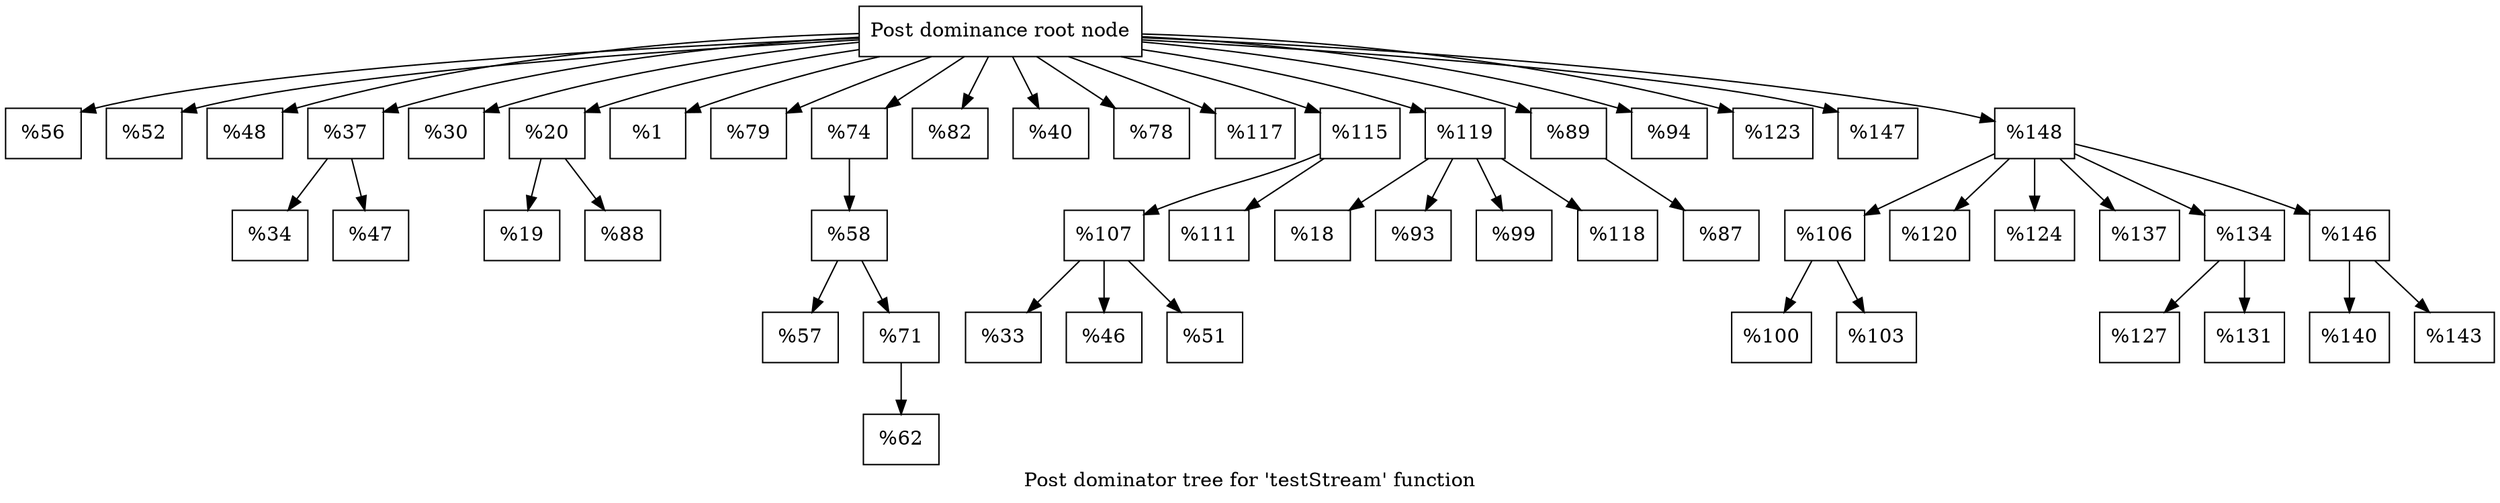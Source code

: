 digraph "Post dominator tree for 'testStream' function" {
	label="Post dominator tree for 'testStream' function";

	Node0xfb59c0 [shape=record,label="{Post dominance root node}"];
	Node0xfb59c0 -> Node0xfb5980;
	Node0xfb59c0 -> Node0x1357830;
	Node0xfb59c0 -> Node0xfb5b20;
	Node0xfb59c0 -> Node0x1333c00;
	Node0xfb59c0 -> Node0x11a1220;
	Node0xfb59c0 -> Node0x129ce60;
	Node0xfb59c0 -> Node0x127d1a0;
	Node0xfb59c0 -> Node0x126f490;
	Node0xfb59c0 -> Node0x1252590;
	Node0xfb59c0 -> Node0x12b4ee0;
	Node0xfb59c0 -> Node0x10b4d10;
	Node0xfb59c0 -> Node0x10554a0;
	Node0xfb59c0 -> Node0x12a3b50;
	Node0xfb59c0 -> Node0x12b6250;
	Node0xfb59c0 -> Node0x12732b0;
	Node0xfb59c0 -> Node0x12a8070;
	Node0xfb59c0 -> Node0x1002420;
	Node0xfb59c0 -> Node0x122d430;
	Node0xfb59c0 -> Node0x12b4a40;
	Node0xfb59c0 -> Node0x134da80;
	Node0xfb5980 [shape=record,label="{%56}"];
	Node0x1357830 [shape=record,label="{%52}"];
	Node0xfb5b20 [shape=record,label="{%48}"];
	Node0x1333c00 [shape=record,label="{%37}"];
	Node0x1333c00 -> Node0x12bd9e0;
	Node0x1333c00 -> Node0x10f05d0;
	Node0x12bd9e0 [shape=record,label="{%34}"];
	Node0x10f05d0 [shape=record,label="{%47}"];
	Node0x11a1220 [shape=record,label="{%30}"];
	Node0x129ce60 [shape=record,label="{%20}"];
	Node0x129ce60 -> Node0x128d400;
	Node0x129ce60 -> Node0x12a9410;
	Node0x128d400 [shape=record,label="{%19}"];
	Node0x12a9410 [shape=record,label="{%88}"];
	Node0x127d1a0 [shape=record,label="{%1}"];
	Node0x126f490 [shape=record,label="{%79}"];
	Node0x1252590 [shape=record,label="{%74}"];
	Node0x1252590 -> Node0x12a9ef0;
	Node0x12a9ef0 [shape=record,label="{%58}"];
	Node0x12a9ef0 -> Node0x1349d00;
	Node0x12a9ef0 -> Node0x1341d00;
	Node0x1349d00 [shape=record,label="{%57}"];
	Node0x1341d00 [shape=record,label="{%71}"];
	Node0x1341d00 -> Node0x128e3d0;
	Node0x128e3d0 [shape=record,label="{%62}"];
	Node0x12b4ee0 [shape=record,label="{%82}"];
	Node0x10b4d10 [shape=record,label="{%40}"];
	Node0x10554a0 [shape=record,label="{%78}"];
	Node0x12a3b50 [shape=record,label="{%117}"];
	Node0x12b6250 [shape=record,label="{%115}"];
	Node0x12b6250 -> Node0x1054d00;
	Node0x12b6250 -> Node0x11e4ad0;
	Node0x1054d00 [shape=record,label="{%107}"];
	Node0x1054d00 -> Node0x12b3910;
	Node0x1054d00 -> Node0x1334590;
	Node0x1054d00 -> Node0x12ba560;
	Node0x12b3910 [shape=record,label="{%33}"];
	Node0x1334590 [shape=record,label="{%46}"];
	Node0x12ba560 [shape=record,label="{%51}"];
	Node0x11e4ad0 [shape=record,label="{%111}"];
	Node0x12732b0 [shape=record,label="{%119}"];
	Node0x12732b0 -> Node0x123a870;
	Node0x12732b0 -> Node0x133f2d0;
	Node0x12732b0 -> Node0x1347fb0;
	Node0x12732b0 -> Node0x12584a0;
	Node0x123a870 [shape=record,label="{%18}"];
	Node0x133f2d0 [shape=record,label="{%93}"];
	Node0x1347fb0 [shape=record,label="{%99}"];
	Node0x12584a0 [shape=record,label="{%118}"];
	Node0x12a8070 [shape=record,label="{%89}"];
	Node0x12a8070 -> Node0xff68a0;
	Node0xff68a0 [shape=record,label="{%87}"];
	Node0x1002420 [shape=record,label="{%94}"];
	Node0x122d430 [shape=record,label="{%123}"];
	Node0x12b4a40 [shape=record,label="{%147}"];
	Node0x134da80 [shape=record,label="{%148}"];
	Node0x134da80 -> Node0x12aeb40;
	Node0x134da80 -> Node0x1259a30;
	Node0x134da80 -> Node0x1343d20;
	Node0x134da80 -> Node0x12bc4c0;
	Node0x134da80 -> Node0x12a7140;
	Node0x134da80 -> Node0x12a4cf0;
	Node0x12aeb40 [shape=record,label="{%106}"];
	Node0x12aeb40 -> Node0x128a240;
	Node0x12aeb40 -> Node0x132a270;
	Node0x128a240 [shape=record,label="{%100}"];
	Node0x132a270 [shape=record,label="{%103}"];
	Node0x1259a30 [shape=record,label="{%120}"];
	Node0x1343d20 [shape=record,label="{%124}"];
	Node0x12bc4c0 [shape=record,label="{%137}"];
	Node0x12a7140 [shape=record,label="{%134}"];
	Node0x12a7140 -> Node0x1294b20;
	Node0x12a7140 -> Node0x123aad0;
	Node0x1294b20 [shape=record,label="{%127}"];
	Node0x123aad0 [shape=record,label="{%131}"];
	Node0x12a4cf0 [shape=record,label="{%146}"];
	Node0x12a4cf0 -> Node0x125d920;
	Node0x12a4cf0 -> Node0x132bad0;
	Node0x125d920 [shape=record,label="{%140}"];
	Node0x132bad0 [shape=record,label="{%143}"];
}
